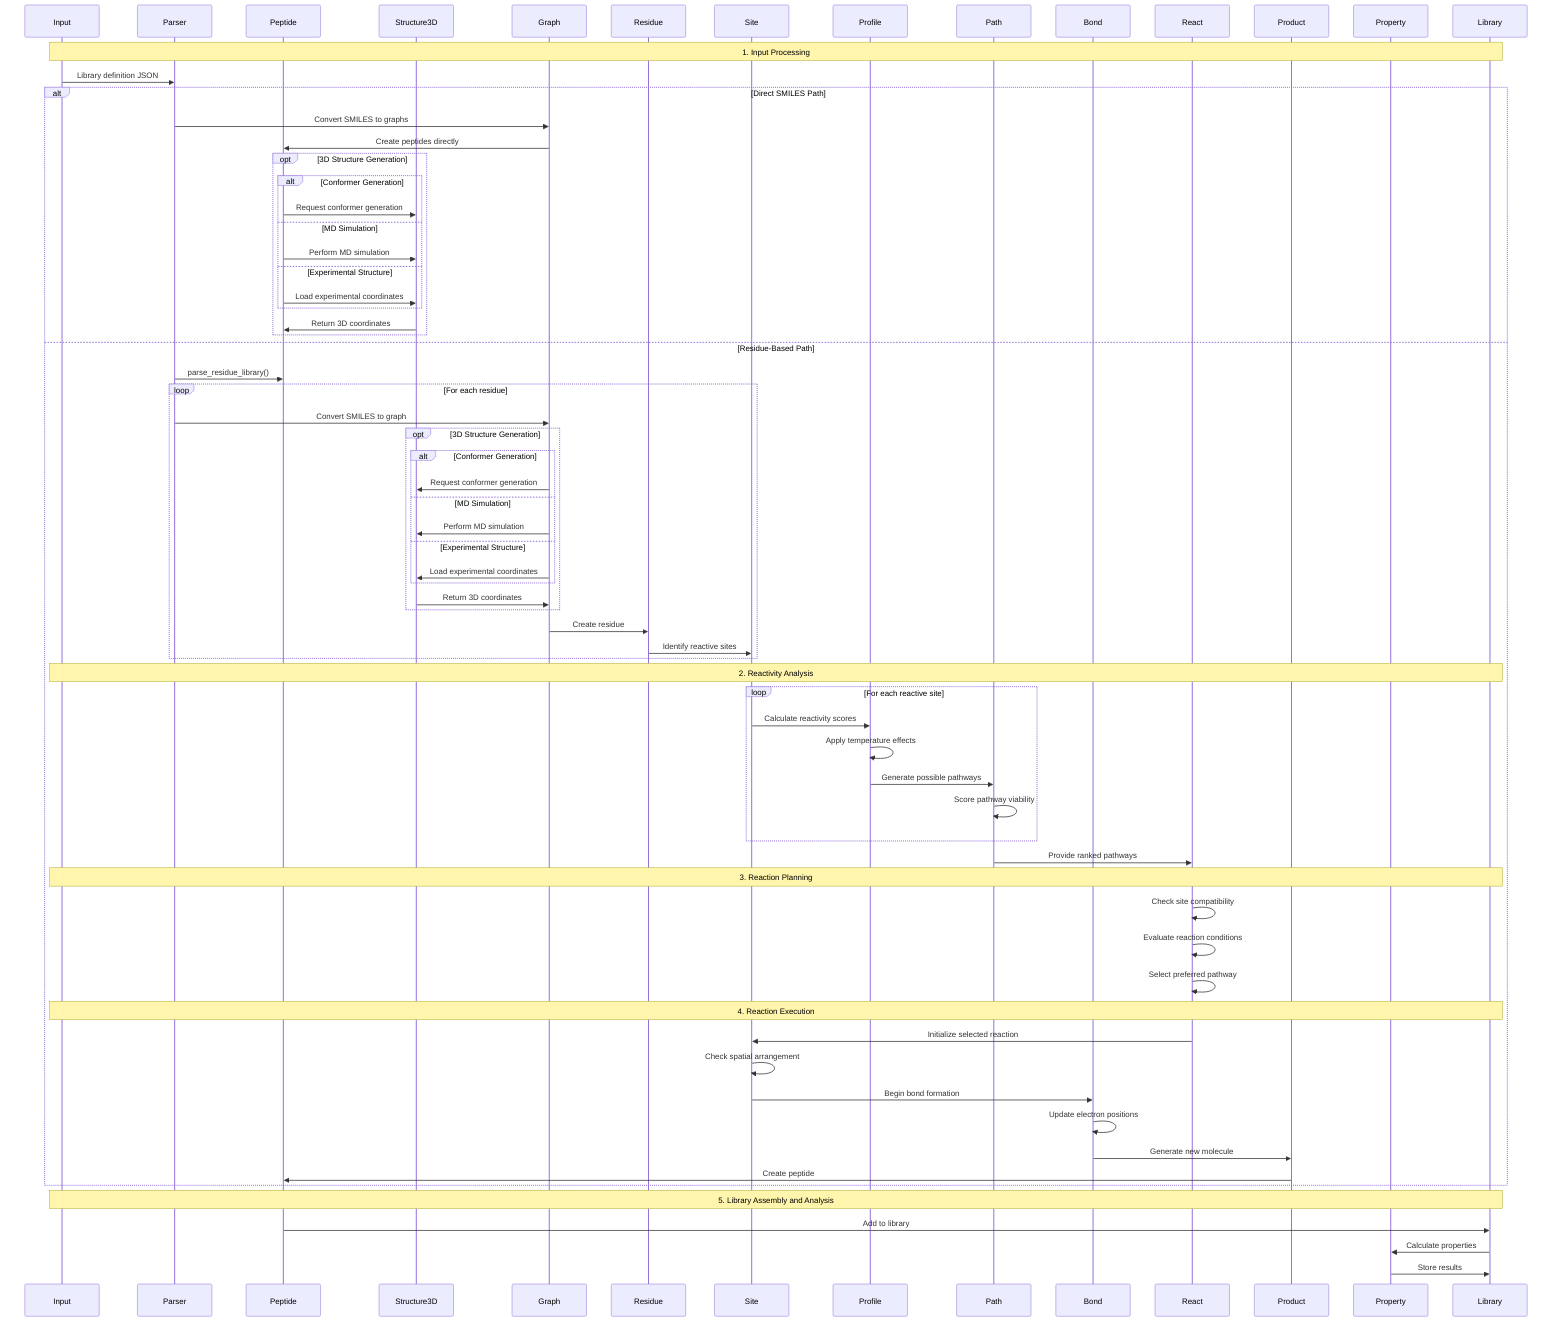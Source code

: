 sequenceDiagram
    participant Input
    participant Parser
    participant Peptide
    participant Structure3D
    participant Graph
    participant Residue
    participant Site
    participant Profile
    participant Path
    participant Bond
    participant React
    participant Product
    participant Property
    participant Library

    Note over Input,Library: 1. Input Processing
    Input->>Parser: Library definition JSON
    
    alt Direct SMILES Path
        Parser->>Graph: Convert SMILES to graphs
        Graph->>Peptide: Create peptides directly
        
        opt 3D Structure Generation
            alt Conformer Generation
                Peptide->>Structure3D: Request conformer generation
            else MD Simulation
                Peptide->>Structure3D: Perform MD simulation
            else Experimental Structure
                Peptide->>Structure3D: Load experimental coordinates
            end
            Structure3D->>Peptide: Return 3D coordinates
        end

    else Residue-Based Path
        Parser->>Peptide: parse_residue_library()
        loop For each residue
            Parser->>Graph: Convert SMILES to graph
            
            opt 3D Structure Generation
                alt Conformer Generation
                    Graph->>Structure3D: Request conformer generation
                else MD Simulation
                    Graph->>Structure3D: Perform MD simulation
                else Experimental Structure
                    Graph->>Structure3D: Load experimental coordinates
                end
                Structure3D->>Graph: Return 3D coordinates
            end
            
            Graph->>Residue: Create residue
            Residue->>Site: Identify reactive sites
        end
        
        Note over Input,Library: 2. Reactivity Analysis
        loop For each reactive site
            Site->>Profile: Calculate reactivity scores
            Profile->>Profile: Apply temperature effects
            Profile->>Path: Generate possible pathways
            Path->>Path: Score pathway viability
        end
        Path->>React: Provide ranked pathways
        
        Note over Input,Library: 3. Reaction Planning
        React->>React: Check site compatibility
        React->>React: Evaluate reaction conditions
        React->>React: Select preferred pathway
        
        Note over Input,Library: 4. Reaction Execution
        React->>Site: Initialize selected reaction
        Site->>Site: Check spatial arrangement
        Site->>Bond: Begin bond formation
        Bond->>Bond: Update electron positions
        Bond->>Product: Generate new molecule
        Product->>Peptide: Create peptide
    end
    
    Note over Input,Library: 5. Library Assembly and Analysis
    Peptide->>Library: Add to library
    Library->>Property: Calculate properties
    Property->>Library: Store results